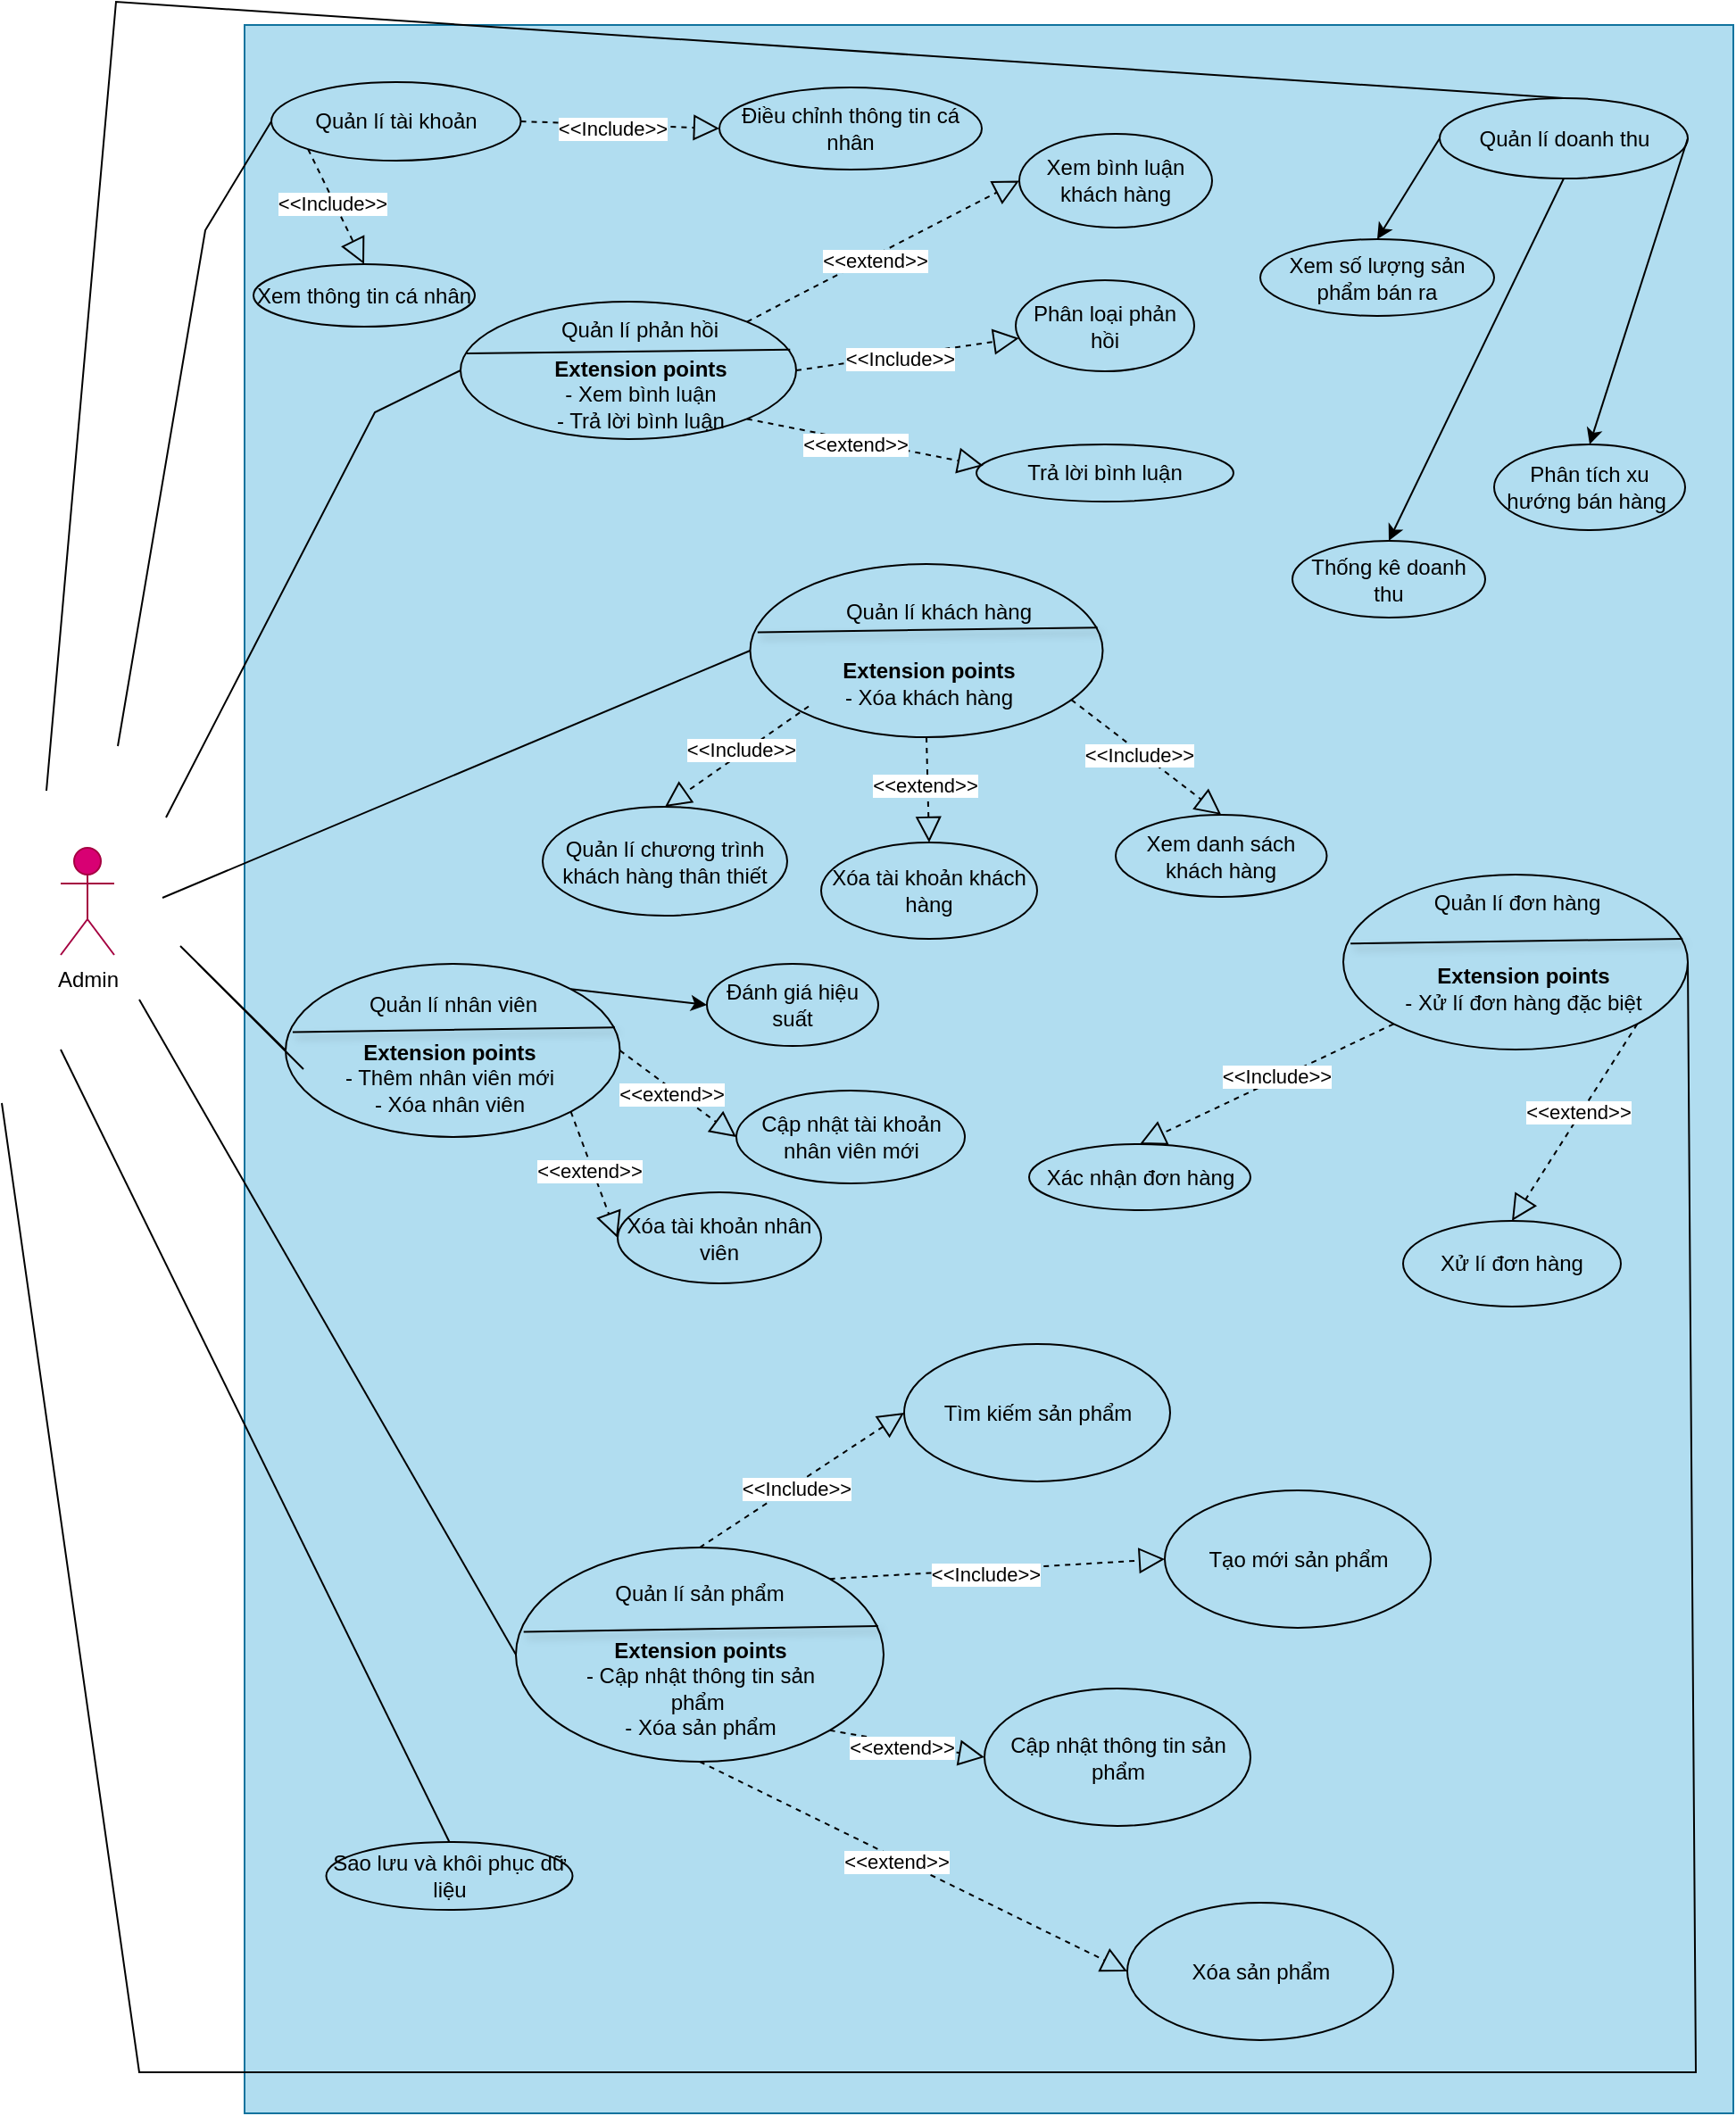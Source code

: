 <mxfile version="24.7.8">
  <diagram name="Page-1" id="fNe7A8oYQ7w7Eg5DObPO">
    <mxGraphModel dx="1560" dy="992" grid="0" gridSize="10" guides="1" tooltips="1" connect="1" arrows="1" fold="1" page="1" pageScale="1" pageWidth="850" pageHeight="1100" background="#ffffff" math="0" shadow="0">
      <root>
        <mxCell id="0" />
        <mxCell id="1" parent="0" />
        <mxCell id="SufstZZY8qO_Jg2ZTNvm-2" value="" style="rounded=0;whiteSpace=wrap;html=1;fillColor=#b1ddf0;strokeColor=#10739e;" parent="1" vertex="1">
          <mxGeometry x="149" y="42" width="834" height="1170" as="geometry" />
        </mxCell>
        <mxCell id="SufstZZY8qO_Jg2ZTNvm-3" value="&lt;font color=&quot;#000000&quot;&gt;Quản lí tài khoản&lt;/font&gt;" style="ellipse;whiteSpace=wrap;html=1;fillColor=none;strokeColor=#000000;" parent="1" vertex="1">
          <mxGeometry x="164" y="74" width="139.75" height="44" as="geometry" />
        </mxCell>
        <mxCell id="SufstZZY8qO_Jg2ZTNvm-5" value="" style="endArrow=block;dashed=1;endFill=0;endSize=12;html=1;rounded=0;strokeColor=#000000;exitX=1;exitY=0.5;exitDx=0;exitDy=0;entryX=0;entryY=0.5;entryDx=0;entryDy=0;" parent="1" source="SufstZZY8qO_Jg2ZTNvm-3" target="SufstZZY8qO_Jg2ZTNvm-9" edge="1">
          <mxGeometry width="160" relative="1" as="geometry">
            <mxPoint x="427" y="198" as="sourcePoint" />
            <mxPoint x="587" y="198" as="targetPoint" />
          </mxGeometry>
        </mxCell>
        <mxCell id="SufstZZY8qO_Jg2ZTNvm-6" value="&amp;lt;&amp;lt;Include&amp;gt;&amp;gt;" style="edgeLabel;html=1;align=center;verticalAlign=middle;resizable=0;points=[];" parent="SufstZZY8qO_Jg2ZTNvm-5" vertex="1" connectable="0">
          <mxGeometry x="-0.079" y="-2" relative="1" as="geometry">
            <mxPoint as="offset" />
          </mxGeometry>
        </mxCell>
        <mxCell id="SufstZZY8qO_Jg2ZTNvm-9" value="&lt;font color=&quot;#000000&quot;&gt;Điều chỉnh thông tin cá nhân&lt;/font&gt;" style="ellipse;whiteSpace=wrap;html=1;fillColor=none;strokeColor=#000000;" parent="1" vertex="1">
          <mxGeometry x="415" y="77" width="147" height="46" as="geometry" />
        </mxCell>
        <mxCell id="SufstZZY8qO_Jg2ZTNvm-11" value="&lt;font color=&quot;#000000&quot;&gt;Xem thông tin cá nhân&lt;/font&gt;" style="ellipse;whiteSpace=wrap;html=1;fillColor=none;strokeColor=#000000;" parent="1" vertex="1">
          <mxGeometry x="154" y="176" width="124" height="35" as="geometry" />
        </mxCell>
        <mxCell id="SufstZZY8qO_Jg2ZTNvm-13" value="" style="endArrow=block;dashed=1;endFill=0;endSize=12;html=1;rounded=0;strokeColor=#000000;entryX=0.5;entryY=0;entryDx=0;entryDy=0;exitX=0;exitY=1;exitDx=0;exitDy=0;" parent="1" source="SufstZZY8qO_Jg2ZTNvm-3" target="SufstZZY8qO_Jg2ZTNvm-11" edge="1">
          <mxGeometry width="160" relative="1" as="geometry">
            <mxPoint x="495" y="58" as="sourcePoint" />
            <mxPoint x="488" y="138" as="targetPoint" />
          </mxGeometry>
        </mxCell>
        <mxCell id="SufstZZY8qO_Jg2ZTNvm-14" value="&amp;lt;&amp;lt;Include&amp;gt;&amp;gt;" style="edgeLabel;html=1;align=center;verticalAlign=middle;resizable=0;points=[];" parent="SufstZZY8qO_Jg2ZTNvm-13" vertex="1" connectable="0">
          <mxGeometry x="-0.079" y="-2" relative="1" as="geometry">
            <mxPoint as="offset" />
          </mxGeometry>
        </mxCell>
        <mxCell id="SufstZZY8qO_Jg2ZTNvm-15" value="" style="ellipse;whiteSpace=wrap;html=1;fillColor=none;strokeColor=#000000;" parent="1" vertex="1">
          <mxGeometry x="270" y="197" width="188" height="77" as="geometry" />
        </mxCell>
        <mxCell id="SufstZZY8qO_Jg2ZTNvm-16" value="" style="endArrow=none;html=1;rounded=0;strokeColor=#000000;exitX=0.021;exitY=0.394;exitDx=0;exitDy=0;entryX=0.985;entryY=0.367;entryDx=0;entryDy=0;exitPerimeter=0;entryPerimeter=0;" parent="1" edge="1">
          <mxGeometry width="50" height="50" relative="1" as="geometry">
            <mxPoint x="273.388" y="225.998" as="sourcePoint" />
            <mxPoint x="454.62" y="223.919" as="targetPoint" />
          </mxGeometry>
        </mxCell>
        <mxCell id="SufstZZY8qO_Jg2ZTNvm-17" value="&lt;font color=&quot;#000000&quot;&gt;Quản lí phản hồi&lt;/font&gt;" style="text;strokeColor=none;align=center;fillColor=none;html=1;verticalAlign=middle;whiteSpace=wrap;rounded=0;" parent="1" vertex="1">
          <mxGeometry x="320" y="198" width="101" height="30" as="geometry" />
        </mxCell>
        <mxCell id="SufstZZY8qO_Jg2ZTNvm-18" value="&lt;font color=&quot;#000000&quot;&gt;&lt;b&gt;Extension points&lt;/b&gt;&lt;/font&gt;&lt;div style=&quot;&quot;&gt;&lt;font color=&quot;#000000&quot;&gt;- Xem bình luận&lt;/font&gt;&lt;/div&gt;&lt;div style=&quot;&quot;&gt;&lt;font color=&quot;#000000&quot;&gt;- Trả lời bình luận&lt;/font&gt;&lt;/div&gt;" style="text;strokeColor=none;align=center;fillColor=none;html=1;verticalAlign=middle;whiteSpace=wrap;rounded=0;" parent="1" vertex="1">
          <mxGeometry x="310" y="226" width="122.25" height="45" as="geometry" />
        </mxCell>
        <mxCell id="SufstZZY8qO_Jg2ZTNvm-19" value="&lt;font color=&quot;#000000&quot;&gt;Trả lời bình luận&lt;/font&gt;" style="ellipse;whiteSpace=wrap;html=1;fillColor=none;strokeColor=#000000;" parent="1" vertex="1">
          <mxGeometry x="559" y="277" width="144" height="32" as="geometry" />
        </mxCell>
        <mxCell id="SufstZZY8qO_Jg2ZTNvm-20" value="&lt;font color=&quot;#000000&quot;&gt;Phân loại phản hồi&lt;/font&gt;" style="ellipse;whiteSpace=wrap;html=1;fillColor=none;strokeColor=#000000;" parent="1" vertex="1">
          <mxGeometry x="581" y="185" width="100" height="51" as="geometry" />
        </mxCell>
        <mxCell id="SufstZZY8qO_Jg2ZTNvm-21" value="&lt;font color=&quot;#000000&quot;&gt;Xem bình luận khách hàng&lt;/font&gt;" style="ellipse;whiteSpace=wrap;html=1;fillColor=none;strokeColor=#000000;" parent="1" vertex="1">
          <mxGeometry x="583" y="103" width="108" height="52.5" as="geometry" />
        </mxCell>
        <mxCell id="SufstZZY8qO_Jg2ZTNvm-23" value="" style="endArrow=block;dashed=1;endFill=0;endSize=12;html=1;rounded=0;strokeColor=#000000;exitX=1;exitY=0.5;exitDx=0;exitDy=0;" parent="1" source="SufstZZY8qO_Jg2ZTNvm-15" target="SufstZZY8qO_Jg2ZTNvm-20" edge="1">
          <mxGeometry width="160" relative="1" as="geometry">
            <mxPoint x="368" y="340" as="sourcePoint" />
            <mxPoint x="483" y="389" as="targetPoint" />
          </mxGeometry>
        </mxCell>
        <mxCell id="SufstZZY8qO_Jg2ZTNvm-24" value="&amp;lt;&amp;lt;Include&amp;gt;&amp;gt;" style="edgeLabel;html=1;align=center;verticalAlign=middle;resizable=0;points=[];" parent="SufstZZY8qO_Jg2ZTNvm-23" vertex="1" connectable="0">
          <mxGeometry x="-0.079" y="-2" relative="1" as="geometry">
            <mxPoint as="offset" />
          </mxGeometry>
        </mxCell>
        <mxCell id="SufstZZY8qO_Jg2ZTNvm-25" value="" style="endArrow=block;dashed=1;endFill=0;endSize=12;html=1;rounded=0;strokeColor=#000000;entryX=0.027;entryY=0.372;entryDx=0;entryDy=0;exitX=1;exitY=1;exitDx=0;exitDy=0;entryPerimeter=0;" parent="1" source="SufstZZY8qO_Jg2ZTNvm-15" target="SufstZZY8qO_Jg2ZTNvm-19" edge="1">
          <mxGeometry width="160" relative="1" as="geometry">
            <mxPoint x="354" y="589" as="sourcePoint" />
            <mxPoint x="469" y="638" as="targetPoint" />
          </mxGeometry>
        </mxCell>
        <mxCell id="SufstZZY8qO_Jg2ZTNvm-26" value="&amp;lt;&amp;lt;extend&amp;gt;&amp;gt;" style="edgeLabel;html=1;align=center;verticalAlign=middle;resizable=0;points=[];" parent="SufstZZY8qO_Jg2ZTNvm-25" vertex="1" connectable="0">
          <mxGeometry x="-0.079" y="-2" relative="1" as="geometry">
            <mxPoint as="offset" />
          </mxGeometry>
        </mxCell>
        <mxCell id="SufstZZY8qO_Jg2ZTNvm-27" value="" style="endArrow=block;dashed=1;endFill=0;endSize=12;html=1;rounded=0;strokeColor=#000000;entryX=0;entryY=0.5;entryDx=0;entryDy=0;exitX=1;exitY=0;exitDx=0;exitDy=0;" parent="1" source="SufstZZY8qO_Jg2ZTNvm-15" target="SufstZZY8qO_Jg2ZTNvm-21" edge="1">
          <mxGeometry width="160" relative="1" as="geometry">
            <mxPoint x="383" y="318" as="sourcePoint" />
            <mxPoint x="498" y="367" as="targetPoint" />
          </mxGeometry>
        </mxCell>
        <mxCell id="SufstZZY8qO_Jg2ZTNvm-28" value="&amp;lt;&amp;lt;extend&amp;gt;&amp;gt;" style="edgeLabel;html=1;align=center;verticalAlign=middle;resizable=0;points=[];" parent="SufstZZY8qO_Jg2ZTNvm-27" vertex="1" connectable="0">
          <mxGeometry x="-0.079" y="-2" relative="1" as="geometry">
            <mxPoint as="offset" />
          </mxGeometry>
        </mxCell>
        <mxCell id="SufstZZY8qO_Jg2ZTNvm-32" value="&lt;font color=&quot;#000000&quot;&gt;Quản lí doanh thu&lt;/font&gt;" style="ellipse;whiteSpace=wrap;html=1;fillColor=none;strokeColor=#000000;" parent="1" vertex="1">
          <mxGeometry x="818.5" y="83" width="139" height="45" as="geometry" />
        </mxCell>
        <mxCell id="SufstZZY8qO_Jg2ZTNvm-34" value="&lt;font color=&quot;#000000&quot;&gt;Xem số lượng sản phẩm bán ra&lt;/font&gt;" style="ellipse;whiteSpace=wrap;html=1;fillColor=none;strokeColor=#000000;" parent="1" vertex="1">
          <mxGeometry x="718" y="162" width="131" height="43" as="geometry" />
        </mxCell>
        <mxCell id="SufstZZY8qO_Jg2ZTNvm-35" value="&lt;font color=&quot;#000000&quot;&gt;Thống kê doanh thu&lt;/font&gt;" style="ellipse;whiteSpace=wrap;html=1;fillColor=none;strokeColor=#000000;" parent="1" vertex="1">
          <mxGeometry x="736" y="331" width="108" height="43" as="geometry" />
        </mxCell>
        <mxCell id="SufstZZY8qO_Jg2ZTNvm-36" value="&lt;font color=&quot;#000000&quot;&gt;Phân tích xu hướng bán hàng&amp;nbsp;&lt;/font&gt;" style="ellipse;whiteSpace=wrap;html=1;fillColor=none;strokeColor=#000000;" parent="1" vertex="1">
          <mxGeometry x="849" y="277" width="107" height="48" as="geometry" />
        </mxCell>
        <mxCell id="SufstZZY8qO_Jg2ZTNvm-37" value="" style="endArrow=classic;html=1;rounded=0;strokeColor=#000000;exitX=1;exitY=0.5;exitDx=0;exitDy=0;entryX=0.5;entryY=0;entryDx=0;entryDy=0;" parent="1" source="SufstZZY8qO_Jg2ZTNvm-32" target="SufstZZY8qO_Jg2ZTNvm-36" edge="1">
          <mxGeometry width="50" height="50" relative="1" as="geometry">
            <mxPoint x="376" y="880" as="sourcePoint" />
            <mxPoint x="426" y="830" as="targetPoint" />
          </mxGeometry>
        </mxCell>
        <mxCell id="SufstZZY8qO_Jg2ZTNvm-38" value="" style="endArrow=classic;html=1;rounded=0;strokeColor=#000000;exitX=0.5;exitY=1;exitDx=0;exitDy=0;entryX=0.5;entryY=0;entryDx=0;entryDy=0;" parent="1" source="SufstZZY8qO_Jg2ZTNvm-32" target="SufstZZY8qO_Jg2ZTNvm-35" edge="1">
          <mxGeometry width="50" height="50" relative="1" as="geometry">
            <mxPoint x="388" y="800" as="sourcePoint" />
            <mxPoint x="468" y="740" as="targetPoint" />
          </mxGeometry>
        </mxCell>
        <mxCell id="SufstZZY8qO_Jg2ZTNvm-39" value="" style="endArrow=classic;html=1;rounded=0;strokeColor=#000000;exitX=0;exitY=0.5;exitDx=0;exitDy=0;entryX=0.5;entryY=0;entryDx=0;entryDy=0;" parent="1" source="SufstZZY8qO_Jg2ZTNvm-32" target="SufstZZY8qO_Jg2ZTNvm-34" edge="1">
          <mxGeometry width="50" height="50" relative="1" as="geometry">
            <mxPoint x="398" y="810" as="sourcePoint" />
            <mxPoint x="478" y="750" as="targetPoint" />
          </mxGeometry>
        </mxCell>
        <mxCell id="SufstZZY8qO_Jg2ZTNvm-44" value="&lt;font color=&quot;#000000&quot;&gt;Sao lưu và khôi phục dữ liệu&lt;/font&gt;" style="ellipse;whiteSpace=wrap;html=1;fillColor=none;strokeColor=#000000;" parent="1" vertex="1">
          <mxGeometry x="194.75" y="1060" width="138" height="38" as="geometry" />
        </mxCell>
        <mxCell id="SufstZZY8qO_Jg2ZTNvm-50" value="" style="ellipse;whiteSpace=wrap;html=1;fillColor=none;strokeColor=#000000;shadow=0;" parent="1" vertex="1">
          <mxGeometry x="432.25" y="344" width="197.5" height="97" as="geometry" />
        </mxCell>
        <mxCell id="SufstZZY8qO_Jg2ZTNvm-51" value="" style="endArrow=none;html=1;rounded=0;strokeColor=#000000;exitX=0.021;exitY=0.394;exitDx=0;exitDy=0;entryX=0.985;entryY=0.367;entryDx=0;entryDy=0;exitPerimeter=0;entryPerimeter=0;shadow=1;" parent="1" source="SufstZZY8qO_Jg2ZTNvm-50" target="SufstZZY8qO_Jg2ZTNvm-50" edge="1">
          <mxGeometry width="50" height="50" relative="1" as="geometry">
            <mxPoint x="695.5" y="421" as="sourcePoint" />
            <mxPoint x="745.5" y="371" as="targetPoint" />
          </mxGeometry>
        </mxCell>
        <mxCell id="SufstZZY8qO_Jg2ZTNvm-52" value="&lt;font color=&quot;#000000&quot;&gt;Quản lí khách hàng&lt;/font&gt;" style="text;strokeColor=none;align=center;fillColor=none;html=1;verticalAlign=middle;whiteSpace=wrap;rounded=0;shadow=1;" parent="1" vertex="1">
          <mxGeometry x="483" y="356" width="109.5" height="30" as="geometry" />
        </mxCell>
        <mxCell id="SufstZZY8qO_Jg2ZTNvm-53" value="&lt;font color=&quot;#000000&quot;&gt;&lt;b&gt;Extension points&lt;/b&gt;&lt;/font&gt;&lt;div style=&quot;&quot;&gt;&lt;font color=&quot;#000000&quot;&gt;- Xóa khách hàng&lt;/font&gt;&lt;/div&gt;" style="text;strokeColor=none;align=center;fillColor=none;html=1;verticalAlign=middle;whiteSpace=wrap;rounded=0;shadow=1;" parent="1" vertex="1">
          <mxGeometry x="465" y="384" width="135" height="53" as="geometry" />
        </mxCell>
        <mxCell id="SufstZZY8qO_Jg2ZTNvm-54" value="&lt;font color=&quot;#000000&quot;&gt;Xóa tài khoản khách hàng&lt;/font&gt;" style="ellipse;whiteSpace=wrap;html=1;fillColor=none;strokeColor=#000000;" parent="1" vertex="1">
          <mxGeometry x="472" y="500" width="121" height="54" as="geometry" />
        </mxCell>
        <mxCell id="SufstZZY8qO_Jg2ZTNvm-55" value="&lt;font color=&quot;#000000&quot;&gt;Xem danh sách khách hàng&lt;/font&gt;" style="ellipse;whiteSpace=wrap;html=1;fillColor=none;strokeColor=#000000;" parent="1" vertex="1">
          <mxGeometry x="637" y="484.5" width="118.25" height="46" as="geometry" />
        </mxCell>
        <mxCell id="SufstZZY8qO_Jg2ZTNvm-56" value="&lt;font color=&quot;#000000&quot;&gt;Quản lí chương trình khách hàng thân thiết&lt;/font&gt;" style="ellipse;whiteSpace=wrap;html=1;fillColor=none;strokeColor=#000000;" parent="1" vertex="1">
          <mxGeometry x="316" y="480" width="137" height="61" as="geometry" />
        </mxCell>
        <mxCell id="SufstZZY8qO_Jg2ZTNvm-58" value="" style="endArrow=block;dashed=1;endFill=0;endSize=12;html=1;rounded=0;strokeColor=#000000;exitX=0.911;exitY=0.784;exitDx=0;exitDy=0;exitPerimeter=0;entryX=0.5;entryY=0;entryDx=0;entryDy=0;" parent="1" source="SufstZZY8qO_Jg2ZTNvm-50" target="SufstZZY8qO_Jg2ZTNvm-55" edge="1">
          <mxGeometry width="160" relative="1" as="geometry">
            <mxPoint x="425" y="1350" as="sourcePoint" />
            <mxPoint x="755" y="508" as="targetPoint" />
          </mxGeometry>
        </mxCell>
        <mxCell id="SufstZZY8qO_Jg2ZTNvm-59" value="&amp;lt;&amp;lt;Include&amp;gt;&amp;gt;" style="edgeLabel;html=1;align=center;verticalAlign=middle;resizable=0;points=[];" parent="SufstZZY8qO_Jg2ZTNvm-58" vertex="1" connectable="0">
          <mxGeometry x="-0.079" y="-2" relative="1" as="geometry">
            <mxPoint as="offset" />
          </mxGeometry>
        </mxCell>
        <mxCell id="SufstZZY8qO_Jg2ZTNvm-60" value="" style="endArrow=block;dashed=1;endFill=0;endSize=12;html=1;rounded=0;strokeColor=#000000;exitX=0;exitY=0.75;exitDx=0;exitDy=0;entryX=0.5;entryY=0;entryDx=0;entryDy=0;" parent="1" source="SufstZZY8qO_Jg2ZTNvm-53" target="SufstZZY8qO_Jg2ZTNvm-56" edge="1">
          <mxGeometry width="160" relative="1" as="geometry">
            <mxPoint x="418" y="1344" as="sourcePoint" />
            <mxPoint x="553" y="1337" as="targetPoint" />
          </mxGeometry>
        </mxCell>
        <mxCell id="SufstZZY8qO_Jg2ZTNvm-61" value="&amp;lt;&amp;lt;Include&amp;gt;&amp;gt;" style="edgeLabel;html=1;align=center;verticalAlign=middle;resizable=0;points=[];" parent="SufstZZY8qO_Jg2ZTNvm-60" vertex="1" connectable="0">
          <mxGeometry x="-0.079" y="-2" relative="1" as="geometry">
            <mxPoint as="offset" />
          </mxGeometry>
        </mxCell>
        <mxCell id="SufstZZY8qO_Jg2ZTNvm-62" value="" style="endArrow=block;dashed=1;endFill=0;endSize=12;html=1;rounded=0;strokeColor=#000000;entryX=0.5;entryY=0;entryDx=0;entryDy=0;exitX=0.5;exitY=1;exitDx=0;exitDy=0;" parent="1" source="SufstZZY8qO_Jg2ZTNvm-50" target="SufstZZY8qO_Jg2ZTNvm-54" edge="1">
          <mxGeometry width="160" relative="1" as="geometry">
            <mxPoint x="361" y="1487" as="sourcePoint" />
            <mxPoint x="438" y="1536" as="targetPoint" />
          </mxGeometry>
        </mxCell>
        <mxCell id="SufstZZY8qO_Jg2ZTNvm-63" value="&amp;lt;&amp;lt;extend&amp;gt;&amp;gt;" style="edgeLabel;html=1;align=center;verticalAlign=middle;resizable=0;points=[];" parent="SufstZZY8qO_Jg2ZTNvm-62" vertex="1" connectable="0">
          <mxGeometry x="-0.079" y="-2" relative="1" as="geometry">
            <mxPoint as="offset" />
          </mxGeometry>
        </mxCell>
        <mxCell id="SufstZZY8qO_Jg2ZTNvm-65" value="" style="ellipse;whiteSpace=wrap;html=1;fillColor=none;strokeColor=#000000;shadow=0;" parent="1" vertex="1">
          <mxGeometry x="172" y="568" width="187.25" height="97" as="geometry" />
        </mxCell>
        <mxCell id="SufstZZY8qO_Jg2ZTNvm-66" value="" style="endArrow=none;html=1;rounded=0;strokeColor=#000000;exitX=0.021;exitY=0.394;exitDx=0;exitDy=0;entryX=0.985;entryY=0.367;entryDx=0;entryDy=0;exitPerimeter=0;entryPerimeter=0;shadow=1;" parent="1" source="SufstZZY8qO_Jg2ZTNvm-65" target="SufstZZY8qO_Jg2ZTNvm-65" edge="1">
          <mxGeometry width="50" height="50" relative="1" as="geometry">
            <mxPoint x="367.5" y="493" as="sourcePoint" />
            <mxPoint x="417.5" y="443" as="targetPoint" />
          </mxGeometry>
        </mxCell>
        <mxCell id="SufstZZY8qO_Jg2ZTNvm-67" value="&lt;font color=&quot;#000000&quot;&gt;Quản lí nhân viên&lt;/font&gt;" style="text;strokeColor=none;align=center;fillColor=none;html=1;verticalAlign=middle;whiteSpace=wrap;rounded=0;shadow=1;" parent="1" vertex="1">
          <mxGeometry x="210.75" y="576" width="109.5" height="30" as="geometry" />
        </mxCell>
        <mxCell id="SufstZZY8qO_Jg2ZTNvm-68" value="&lt;font color=&quot;#000000&quot;&gt;&lt;b&gt;Extension points&lt;/b&gt;&lt;/font&gt;&lt;div style=&quot;&quot;&gt;&lt;font color=&quot;#000000&quot;&gt;- Thêm nhân viên mới&lt;/font&gt;&lt;/div&gt;&lt;div style=&quot;&quot;&gt;&lt;font color=&quot;#000000&quot;&gt;- Xóa nhân viên&lt;/font&gt;&lt;/div&gt;" style="text;strokeColor=none;align=center;fillColor=none;html=1;verticalAlign=middle;whiteSpace=wrap;rounded=0;shadow=1;" parent="1" vertex="1">
          <mxGeometry x="202" y="613" width="123.5" height="37" as="geometry" />
        </mxCell>
        <mxCell id="SufstZZY8qO_Jg2ZTNvm-69" value="&lt;font color=&quot;#000000&quot;&gt;Xóa tài khoản nhân viên&lt;/font&gt;" style="ellipse;whiteSpace=wrap;html=1;fillColor=none;strokeColor=#000000;" parent="1" vertex="1">
          <mxGeometry x="358" y="696" width="114" height="51" as="geometry" />
        </mxCell>
        <mxCell id="SufstZZY8qO_Jg2ZTNvm-70" value="&lt;font color=&quot;#000000&quot;&gt;Cập nhật tài khoản nhân viên mới&lt;/font&gt;" style="ellipse;whiteSpace=wrap;html=1;fillColor=none;strokeColor=#000000;" parent="1" vertex="1">
          <mxGeometry x="424.5" y="639" width="128" height="52" as="geometry" />
        </mxCell>
        <mxCell id="SufstZZY8qO_Jg2ZTNvm-71" value="&lt;font color=&quot;#000000&quot;&gt;Đánh giá hiệu suất&lt;/font&gt;" style="ellipse;whiteSpace=wrap;html=1;fillColor=none;strokeColor=#000000;" parent="1" vertex="1">
          <mxGeometry x="408" y="568" width="96" height="46" as="geometry" />
        </mxCell>
        <mxCell id="SufstZZY8qO_Jg2ZTNvm-72" value="" style="endArrow=classic;html=1;rounded=0;strokeColor=#000000;exitX=1;exitY=0;exitDx=0;exitDy=0;entryX=0;entryY=0.5;entryDx=0;entryDy=0;" parent="1" source="SufstZZY8qO_Jg2ZTNvm-65" target="SufstZZY8qO_Jg2ZTNvm-71" edge="1">
          <mxGeometry width="50" height="50" relative="1" as="geometry">
            <mxPoint x="377" y="1737" as="sourcePoint" />
            <mxPoint x="427" y="1687" as="targetPoint" />
          </mxGeometry>
        </mxCell>
        <mxCell id="SufstZZY8qO_Jg2ZTNvm-73" value="" style="endArrow=block;dashed=1;endFill=0;endSize=12;html=1;rounded=0;strokeColor=#000000;entryX=0;entryY=0.5;entryDx=0;entryDy=0;exitX=1;exitY=1;exitDx=0;exitDy=0;" parent="1" source="SufstZZY8qO_Jg2ZTNvm-65" target="SufstZZY8qO_Jg2ZTNvm-69" edge="1">
          <mxGeometry width="160" relative="1" as="geometry">
            <mxPoint x="425" y="1687" as="sourcePoint" />
            <mxPoint x="485" y="1760" as="targetPoint" />
          </mxGeometry>
        </mxCell>
        <mxCell id="SufstZZY8qO_Jg2ZTNvm-74" value="&amp;lt;&amp;lt;extend&amp;gt;&amp;gt;" style="edgeLabel;html=1;align=center;verticalAlign=middle;resizable=0;points=[];" parent="SufstZZY8qO_Jg2ZTNvm-73" vertex="1" connectable="0">
          <mxGeometry x="-0.079" y="-2" relative="1" as="geometry">
            <mxPoint as="offset" />
          </mxGeometry>
        </mxCell>
        <mxCell id="SufstZZY8qO_Jg2ZTNvm-75" value="" style="endArrow=block;dashed=1;endFill=0;endSize=12;html=1;rounded=0;strokeColor=#000000;entryX=0;entryY=0.5;entryDx=0;entryDy=0;exitX=1;exitY=0.5;exitDx=0;exitDy=0;" parent="1" source="SufstZZY8qO_Jg2ZTNvm-65" target="SufstZZY8qO_Jg2ZTNvm-70" edge="1">
          <mxGeometry width="160" relative="1" as="geometry">
            <mxPoint x="465" y="1666" as="sourcePoint" />
            <mxPoint x="525" y="1739" as="targetPoint" />
          </mxGeometry>
        </mxCell>
        <mxCell id="SufstZZY8qO_Jg2ZTNvm-76" value="&amp;lt;&amp;lt;extend&amp;gt;&amp;gt;" style="edgeLabel;html=1;align=center;verticalAlign=middle;resizable=0;points=[];" parent="SufstZZY8qO_Jg2ZTNvm-75" vertex="1" connectable="0">
          <mxGeometry x="-0.079" y="-2" relative="1" as="geometry">
            <mxPoint as="offset" />
          </mxGeometry>
        </mxCell>
        <mxCell id="SufstZZY8qO_Jg2ZTNvm-82" value="" style="ellipse;whiteSpace=wrap;html=1;fillColor=none;strokeColor=#000000;shadow=0;" parent="1" vertex="1">
          <mxGeometry x="764.5" y="518" width="193" height="98" as="geometry" />
        </mxCell>
        <mxCell id="SufstZZY8qO_Jg2ZTNvm-83" value="" style="endArrow=none;html=1;rounded=0;strokeColor=#000000;exitX=0.021;exitY=0.394;exitDx=0;exitDy=0;entryX=0.985;entryY=0.367;entryDx=0;entryDy=0;exitPerimeter=0;entryPerimeter=0;shadow=1;" parent="1" source="SufstZZY8qO_Jg2ZTNvm-82" target="SufstZZY8qO_Jg2ZTNvm-82" edge="1">
          <mxGeometry width="50" height="50" relative="1" as="geometry">
            <mxPoint x="955.5" y="517" as="sourcePoint" />
            <mxPoint x="1005.5" y="467" as="targetPoint" />
          </mxGeometry>
        </mxCell>
        <mxCell id="SufstZZY8qO_Jg2ZTNvm-84" value="&lt;font color=&quot;#000000&quot;&gt;Quản lí đơn hàng&lt;/font&gt;" style="text;strokeColor=none;align=center;fillColor=none;html=1;verticalAlign=middle;whiteSpace=wrap;rounded=0;shadow=1;" parent="1" vertex="1">
          <mxGeometry x="807" y="521" width="109.5" height="25" as="geometry" />
        </mxCell>
        <mxCell id="SufstZZY8qO_Jg2ZTNvm-85" value="&lt;font color=&quot;#000000&quot;&gt;&lt;b&gt;Extension points&lt;/b&gt;&lt;/font&gt;&lt;div style=&quot;&quot;&gt;&lt;font color=&quot;#000000&quot;&gt;- Xử lí đơn hàng đặc biệt&lt;/font&gt;&lt;/div&gt;" style="text;strokeColor=none;align=center;fillColor=none;html=1;verticalAlign=middle;whiteSpace=wrap;rounded=0;shadow=1;" parent="1" vertex="1">
          <mxGeometry x="798" y="555.5" width="135" height="53" as="geometry" />
        </mxCell>
        <mxCell id="SufstZZY8qO_Jg2ZTNvm-86" value="&lt;font color=&quot;#000000&quot;&gt;Xác nhận đơn hàng&lt;/font&gt;" style="ellipse;whiteSpace=wrap;html=1;fillColor=none;strokeColor=#000000;" parent="1" vertex="1">
          <mxGeometry x="588.5" y="669" width="124" height="37" as="geometry" />
        </mxCell>
        <mxCell id="SufstZZY8qO_Jg2ZTNvm-87" value="&lt;font color=&quot;#000000&quot;&gt;Xử lí đơn hàng&lt;/font&gt;" style="ellipse;whiteSpace=wrap;html=1;fillColor=none;strokeColor=#000000;" parent="1" vertex="1">
          <mxGeometry x="798" y="712" width="122" height="48" as="geometry" />
        </mxCell>
        <mxCell id="SufstZZY8qO_Jg2ZTNvm-88" value="" style="endArrow=block;dashed=1;endFill=0;endSize=12;html=1;rounded=0;strokeColor=#000000;entryX=0.5;entryY=0;entryDx=0;entryDy=0;exitX=1;exitY=1;exitDx=0;exitDy=0;" parent="1" source="SufstZZY8qO_Jg2ZTNvm-82" target="SufstZZY8qO_Jg2ZTNvm-87" edge="1">
          <mxGeometry width="160" relative="1" as="geometry">
            <mxPoint x="409" y="1911" as="sourcePoint" />
            <mxPoint x="478" y="2005" as="targetPoint" />
          </mxGeometry>
        </mxCell>
        <mxCell id="SufstZZY8qO_Jg2ZTNvm-89" value="&amp;lt;&amp;lt;extend&amp;gt;&amp;gt;" style="edgeLabel;html=1;align=center;verticalAlign=middle;resizable=0;points=[];" parent="SufstZZY8qO_Jg2ZTNvm-88" vertex="1" connectable="0">
          <mxGeometry x="-0.079" y="-2" relative="1" as="geometry">
            <mxPoint as="offset" />
          </mxGeometry>
        </mxCell>
        <mxCell id="SufstZZY8qO_Jg2ZTNvm-90" value="" style="endArrow=block;dashed=1;endFill=0;endSize=12;html=1;rounded=0;strokeColor=#000000;exitX=0;exitY=1;exitDx=0;exitDy=0;entryX=0.5;entryY=0;entryDx=0;entryDy=0;" parent="1" source="SufstZZY8qO_Jg2ZTNvm-82" target="SufstZZY8qO_Jg2ZTNvm-86" edge="1">
          <mxGeometry width="160" relative="1" as="geometry">
            <mxPoint x="337" y="2139" as="sourcePoint" />
            <mxPoint x="472" y="2132" as="targetPoint" />
          </mxGeometry>
        </mxCell>
        <mxCell id="SufstZZY8qO_Jg2ZTNvm-91" value="&amp;lt;&amp;lt;Include&amp;gt;&amp;gt;" style="edgeLabel;html=1;align=center;verticalAlign=middle;resizable=0;points=[];" parent="SufstZZY8qO_Jg2ZTNvm-90" vertex="1" connectable="0">
          <mxGeometry x="-0.079" y="-2" relative="1" as="geometry">
            <mxPoint as="offset" />
          </mxGeometry>
        </mxCell>
        <mxCell id="SufstZZY8qO_Jg2ZTNvm-97" value="" style="ellipse;whiteSpace=wrap;html=1;fillColor=none;strokeColor=#000000;shadow=0;" parent="1" vertex="1">
          <mxGeometry x="301" y="895" width="206" height="120" as="geometry" />
        </mxCell>
        <mxCell id="SufstZZY8qO_Jg2ZTNvm-98" value="" style="endArrow=none;html=1;rounded=0;strokeColor=#000000;exitX=0.021;exitY=0.394;exitDx=0;exitDy=0;entryX=0.985;entryY=0.367;entryDx=0;entryDy=0;exitPerimeter=0;entryPerimeter=0;shadow=1;" parent="1" source="SufstZZY8qO_Jg2ZTNvm-97" target="SufstZZY8qO_Jg2ZTNvm-97" edge="1">
          <mxGeometry width="50" height="50" relative="1" as="geometry">
            <mxPoint x="492" y="894" as="sourcePoint" />
            <mxPoint x="542" y="844" as="targetPoint" />
          </mxGeometry>
        </mxCell>
        <mxCell id="SufstZZY8qO_Jg2ZTNvm-99" value="&lt;font color=&quot;#000000&quot;&gt;Quản lí sản phẩm&lt;/font&gt;" style="text;strokeColor=none;align=center;fillColor=none;html=1;verticalAlign=middle;whiteSpace=wrap;rounded=0;shadow=1;" parent="1" vertex="1">
          <mxGeometry x="349.25" y="906" width="109.5" height="30" as="geometry" />
        </mxCell>
        <mxCell id="SufstZZY8qO_Jg2ZTNvm-100" value="&lt;font color=&quot;#000000&quot;&gt;&lt;b&gt;Extension points&lt;/b&gt;&lt;/font&gt;&lt;div style=&quot;&quot;&gt;&lt;font color=&quot;#000000&quot;&gt;- Cập nhật thông tin sản phẩm&amp;nbsp;&lt;/font&gt;&lt;/div&gt;&lt;div style=&quot;&quot;&gt;&lt;font color=&quot;#000000&quot;&gt;- Xóa sản phẩm&lt;/font&gt;&lt;/div&gt;" style="text;strokeColor=none;align=center;fillColor=none;html=1;verticalAlign=middle;whiteSpace=wrap;rounded=0;shadow=1;" parent="1" vertex="1">
          <mxGeometry x="336.5" y="947" width="135" height="53" as="geometry" />
        </mxCell>
        <mxCell id="SufstZZY8qO_Jg2ZTNvm-101" value="&lt;font color=&quot;#000000&quot;&gt;Xóa sản phẩm&lt;/font&gt;" style="ellipse;whiteSpace=wrap;html=1;fillColor=none;strokeColor=#000000;" parent="1" vertex="1">
          <mxGeometry x="643.5" y="1094" width="149" height="77" as="geometry" />
        </mxCell>
        <mxCell id="SufstZZY8qO_Jg2ZTNvm-102" value="&lt;font color=&quot;#000000&quot;&gt;Cập nhật thông tin sản phẩm&lt;/font&gt;" style="ellipse;whiteSpace=wrap;html=1;fillColor=none;strokeColor=#000000;" parent="1" vertex="1">
          <mxGeometry x="563.5" y="974" width="149" height="77" as="geometry" />
        </mxCell>
        <mxCell id="SufstZZY8qO_Jg2ZTNvm-103" value="&lt;font color=&quot;#000000&quot;&gt;Tạo mới sản phẩm&lt;/font&gt;" style="ellipse;whiteSpace=wrap;html=1;fillColor=none;strokeColor=#000000;" parent="1" vertex="1">
          <mxGeometry x="664.5" y="863" width="149" height="77" as="geometry" />
        </mxCell>
        <mxCell id="SufstZZY8qO_Jg2ZTNvm-104" value="&lt;font color=&quot;#000000&quot;&gt;Tìm kiếm sản phẩm&lt;/font&gt;" style="ellipse;whiteSpace=wrap;html=1;fillColor=none;strokeColor=#000000;" parent="1" vertex="1">
          <mxGeometry x="518.5" y="781" width="149" height="77" as="geometry" />
        </mxCell>
        <mxCell id="SufstZZY8qO_Jg2ZTNvm-107" value="" style="endArrow=block;dashed=1;endFill=0;endSize=12;html=1;rounded=0;strokeColor=#000000;exitX=1;exitY=0;exitDx=0;exitDy=0;entryX=0;entryY=0.5;entryDx=0;entryDy=0;" parent="1" source="SufstZZY8qO_Jg2ZTNvm-97" target="SufstZZY8qO_Jg2ZTNvm-103" edge="1">
          <mxGeometry width="160" relative="1" as="geometry">
            <mxPoint x="567.5" y="902" as="sourcePoint" />
            <mxPoint x="636.5" y="947" as="targetPoint" />
          </mxGeometry>
        </mxCell>
        <mxCell id="SufstZZY8qO_Jg2ZTNvm-108" value="&amp;lt;&amp;lt;Include&amp;gt;&amp;gt;" style="edgeLabel;html=1;align=center;verticalAlign=middle;resizable=0;points=[];" parent="SufstZZY8qO_Jg2ZTNvm-107" vertex="1" connectable="0">
          <mxGeometry x="-0.079" y="-2" relative="1" as="geometry">
            <mxPoint as="offset" />
          </mxGeometry>
        </mxCell>
        <mxCell id="SufstZZY8qO_Jg2ZTNvm-109" value="" style="endArrow=block;dashed=1;endFill=0;endSize=12;html=1;rounded=0;strokeColor=#000000;exitX=0.5;exitY=0;exitDx=0;exitDy=0;entryX=0;entryY=0.5;entryDx=0;entryDy=0;" parent="1" source="SufstZZY8qO_Jg2ZTNvm-97" target="SufstZZY8qO_Jg2ZTNvm-104" edge="1">
          <mxGeometry width="160" relative="1" as="geometry">
            <mxPoint x="507" y="691" as="sourcePoint" />
            <mxPoint x="576" y="736" as="targetPoint" />
          </mxGeometry>
        </mxCell>
        <mxCell id="SufstZZY8qO_Jg2ZTNvm-110" value="&amp;lt;&amp;lt;Include&amp;gt;&amp;gt;" style="edgeLabel;html=1;align=center;verticalAlign=middle;resizable=0;points=[];" parent="SufstZZY8qO_Jg2ZTNvm-109" vertex="1" connectable="0">
          <mxGeometry x="-0.079" y="-2" relative="1" as="geometry">
            <mxPoint as="offset" />
          </mxGeometry>
        </mxCell>
        <mxCell id="SufstZZY8qO_Jg2ZTNvm-111" value="" style="endArrow=block;dashed=1;endFill=0;endSize=12;html=1;rounded=0;strokeColor=#000000;entryX=0;entryY=0.5;entryDx=0;entryDy=0;exitX=0.5;exitY=1;exitDx=0;exitDy=0;" parent="1" source="SufstZZY8qO_Jg2ZTNvm-97" target="SufstZZY8qO_Jg2ZTNvm-101" edge="1">
          <mxGeometry width="160" relative="1" as="geometry">
            <mxPoint x="498.5" y="1138" as="sourcePoint" />
            <mxPoint x="595.5" y="1127" as="targetPoint" />
          </mxGeometry>
        </mxCell>
        <mxCell id="SufstZZY8qO_Jg2ZTNvm-112" value="&amp;lt;&amp;lt;extend&amp;gt;&amp;gt;" style="edgeLabel;html=1;align=center;verticalAlign=middle;resizable=0;points=[];" parent="SufstZZY8qO_Jg2ZTNvm-111" vertex="1" connectable="0">
          <mxGeometry x="-0.079" y="-2" relative="1" as="geometry">
            <mxPoint as="offset" />
          </mxGeometry>
        </mxCell>
        <mxCell id="SufstZZY8qO_Jg2ZTNvm-113" value="" style="endArrow=block;dashed=1;endFill=0;endSize=12;html=1;rounded=0;strokeColor=#000000;entryX=0;entryY=0.5;entryDx=0;entryDy=0;exitX=1;exitY=1;exitDx=0;exitDy=0;" parent="1" source="SufstZZY8qO_Jg2ZTNvm-97" target="SufstZZY8qO_Jg2ZTNvm-102" edge="1">
          <mxGeometry width="160" relative="1" as="geometry">
            <mxPoint x="408" y="2517" as="sourcePoint" />
            <mxPoint x="505" y="2506" as="targetPoint" />
          </mxGeometry>
        </mxCell>
        <mxCell id="SufstZZY8qO_Jg2ZTNvm-114" value="&amp;lt;&amp;lt;extend&amp;gt;&amp;gt;" style="edgeLabel;html=1;align=center;verticalAlign=middle;resizable=0;points=[];" parent="SufstZZY8qO_Jg2ZTNvm-113" vertex="1" connectable="0">
          <mxGeometry x="-0.079" y="-2" relative="1" as="geometry">
            <mxPoint as="offset" />
          </mxGeometry>
        </mxCell>
        <mxCell id="SufstZZY8qO_Jg2ZTNvm-115" value="&lt;font color=&quot;#000000&quot;&gt;Admin&lt;/font&gt;" style="shape=umlActor;verticalLabelPosition=bottom;verticalAlign=top;html=1;outlineConnect=0;fillColor=#d80073;fontColor=#ffffff;strokeColor=#A50040;" parent="1" vertex="1">
          <mxGeometry x="46" y="503" width="30" height="60" as="geometry" />
        </mxCell>
        <mxCell id="SufstZZY8qO_Jg2ZTNvm-118" value="" style="endArrow=none;html=1;rounded=0;entryX=0;entryY=0.5;entryDx=0;entryDy=0;strokeColor=#000000;" parent="1" target="SufstZZY8qO_Jg2ZTNvm-3" edge="1">
          <mxGeometry width="50" height="50" relative="1" as="geometry">
            <mxPoint x="78" y="446" as="sourcePoint" />
            <mxPoint x="417" y="1703" as="targetPoint" />
            <Array as="points">
              <mxPoint x="127" y="157" />
            </Array>
          </mxGeometry>
        </mxCell>
        <mxCell id="SufstZZY8qO_Jg2ZTNvm-119" value="" style="endArrow=none;html=1;rounded=0;entryX=0;entryY=0.5;entryDx=0;entryDy=0;strokeColor=#000000;" parent="1" target="SufstZZY8qO_Jg2ZTNvm-15" edge="1">
          <mxGeometry width="50" height="50" relative="1" as="geometry">
            <mxPoint x="105" y="486" as="sourcePoint" />
            <mxPoint x="262" y="215" as="targetPoint" />
            <Array as="points">
              <mxPoint x="222" y="259" />
            </Array>
          </mxGeometry>
        </mxCell>
        <mxCell id="wroVonuldwF2iZB-KezM-9" value="" style="endArrow=none;html=1;rounded=0;strokeColor=#000000;entryX=0;entryY=0.5;entryDx=0;entryDy=0;" edge="1" parent="1" target="SufstZZY8qO_Jg2ZTNvm-50">
          <mxGeometry width="50" height="50" relative="1" as="geometry">
            <mxPoint x="103" y="531" as="sourcePoint" />
            <mxPoint x="553" y="522" as="targetPoint" />
          </mxGeometry>
        </mxCell>
        <mxCell id="wroVonuldwF2iZB-KezM-10" value="" style="endArrow=none;html=1;rounded=0;strokeColor=#000000;entryX=0;entryY=0.5;entryDx=0;entryDy=0;" edge="1" parent="1" target="SufstZZY8qO_Jg2ZTNvm-65">
          <mxGeometry width="50" height="50" relative="1" as="geometry">
            <mxPoint x="113" y="558" as="sourcePoint" />
            <mxPoint x="442" y="403" as="targetPoint" />
          </mxGeometry>
        </mxCell>
        <mxCell id="wroVonuldwF2iZB-KezM-12" value="" style="endArrow=none;html=1;rounded=0;strokeColor=#000000;entryX=0.5;entryY=0;entryDx=0;entryDy=0;" edge="1" parent="1" target="SufstZZY8qO_Jg2ZTNvm-32">
          <mxGeometry width="50" height="50" relative="1" as="geometry">
            <mxPoint x="38" y="471" as="sourcePoint" />
            <mxPoint x="1108" y="29" as="targetPoint" />
            <Array as="points">
              <mxPoint x="77" y="29" />
            </Array>
          </mxGeometry>
        </mxCell>
        <mxCell id="wroVonuldwF2iZB-KezM-15" value="" style="endArrow=none;html=1;rounded=0;strokeColor=#000000;entryX=0;entryY=0.5;entryDx=0;entryDy=0;" edge="1" parent="1">
          <mxGeometry width="50" height="50" relative="1" as="geometry">
            <mxPoint x="123" y="568" as="sourcePoint" />
            <mxPoint x="182" y="627" as="targetPoint" />
          </mxGeometry>
        </mxCell>
        <mxCell id="wroVonuldwF2iZB-KezM-16" value="" style="endArrow=none;html=1;rounded=0;strokeColor=#000000;entryX=0;entryY=0.5;entryDx=0;entryDy=0;" edge="1" parent="1" target="SufstZZY8qO_Jg2ZTNvm-97">
          <mxGeometry width="50" height="50" relative="1" as="geometry">
            <mxPoint x="90" y="588" as="sourcePoint" />
            <mxPoint x="192" y="637" as="targetPoint" />
          </mxGeometry>
        </mxCell>
        <mxCell id="wroVonuldwF2iZB-KezM-17" value="" style="endArrow=none;html=1;rounded=0;strokeColor=#000000;entryX=0.5;entryY=0;entryDx=0;entryDy=0;" edge="1" parent="1" target="SufstZZY8qO_Jg2ZTNvm-44">
          <mxGeometry width="50" height="50" relative="1" as="geometry">
            <mxPoint x="46" y="616" as="sourcePoint" />
            <mxPoint x="257" y="983" as="targetPoint" />
          </mxGeometry>
        </mxCell>
        <mxCell id="wroVonuldwF2iZB-KezM-18" value="" style="endArrow=none;html=1;rounded=0;strokeColor=#000000;entryX=1;entryY=0.5;entryDx=0;entryDy=0;" edge="1" parent="1" target="SufstZZY8qO_Jg2ZTNvm-82">
          <mxGeometry width="50" height="50" relative="1" as="geometry">
            <mxPoint x="13" y="646" as="sourcePoint" />
            <mxPoint x="1023" y="1224" as="targetPoint" />
            <Array as="points">
              <mxPoint x="90" y="1189" />
              <mxPoint x="962" y="1189" />
            </Array>
          </mxGeometry>
        </mxCell>
      </root>
    </mxGraphModel>
  </diagram>
</mxfile>
